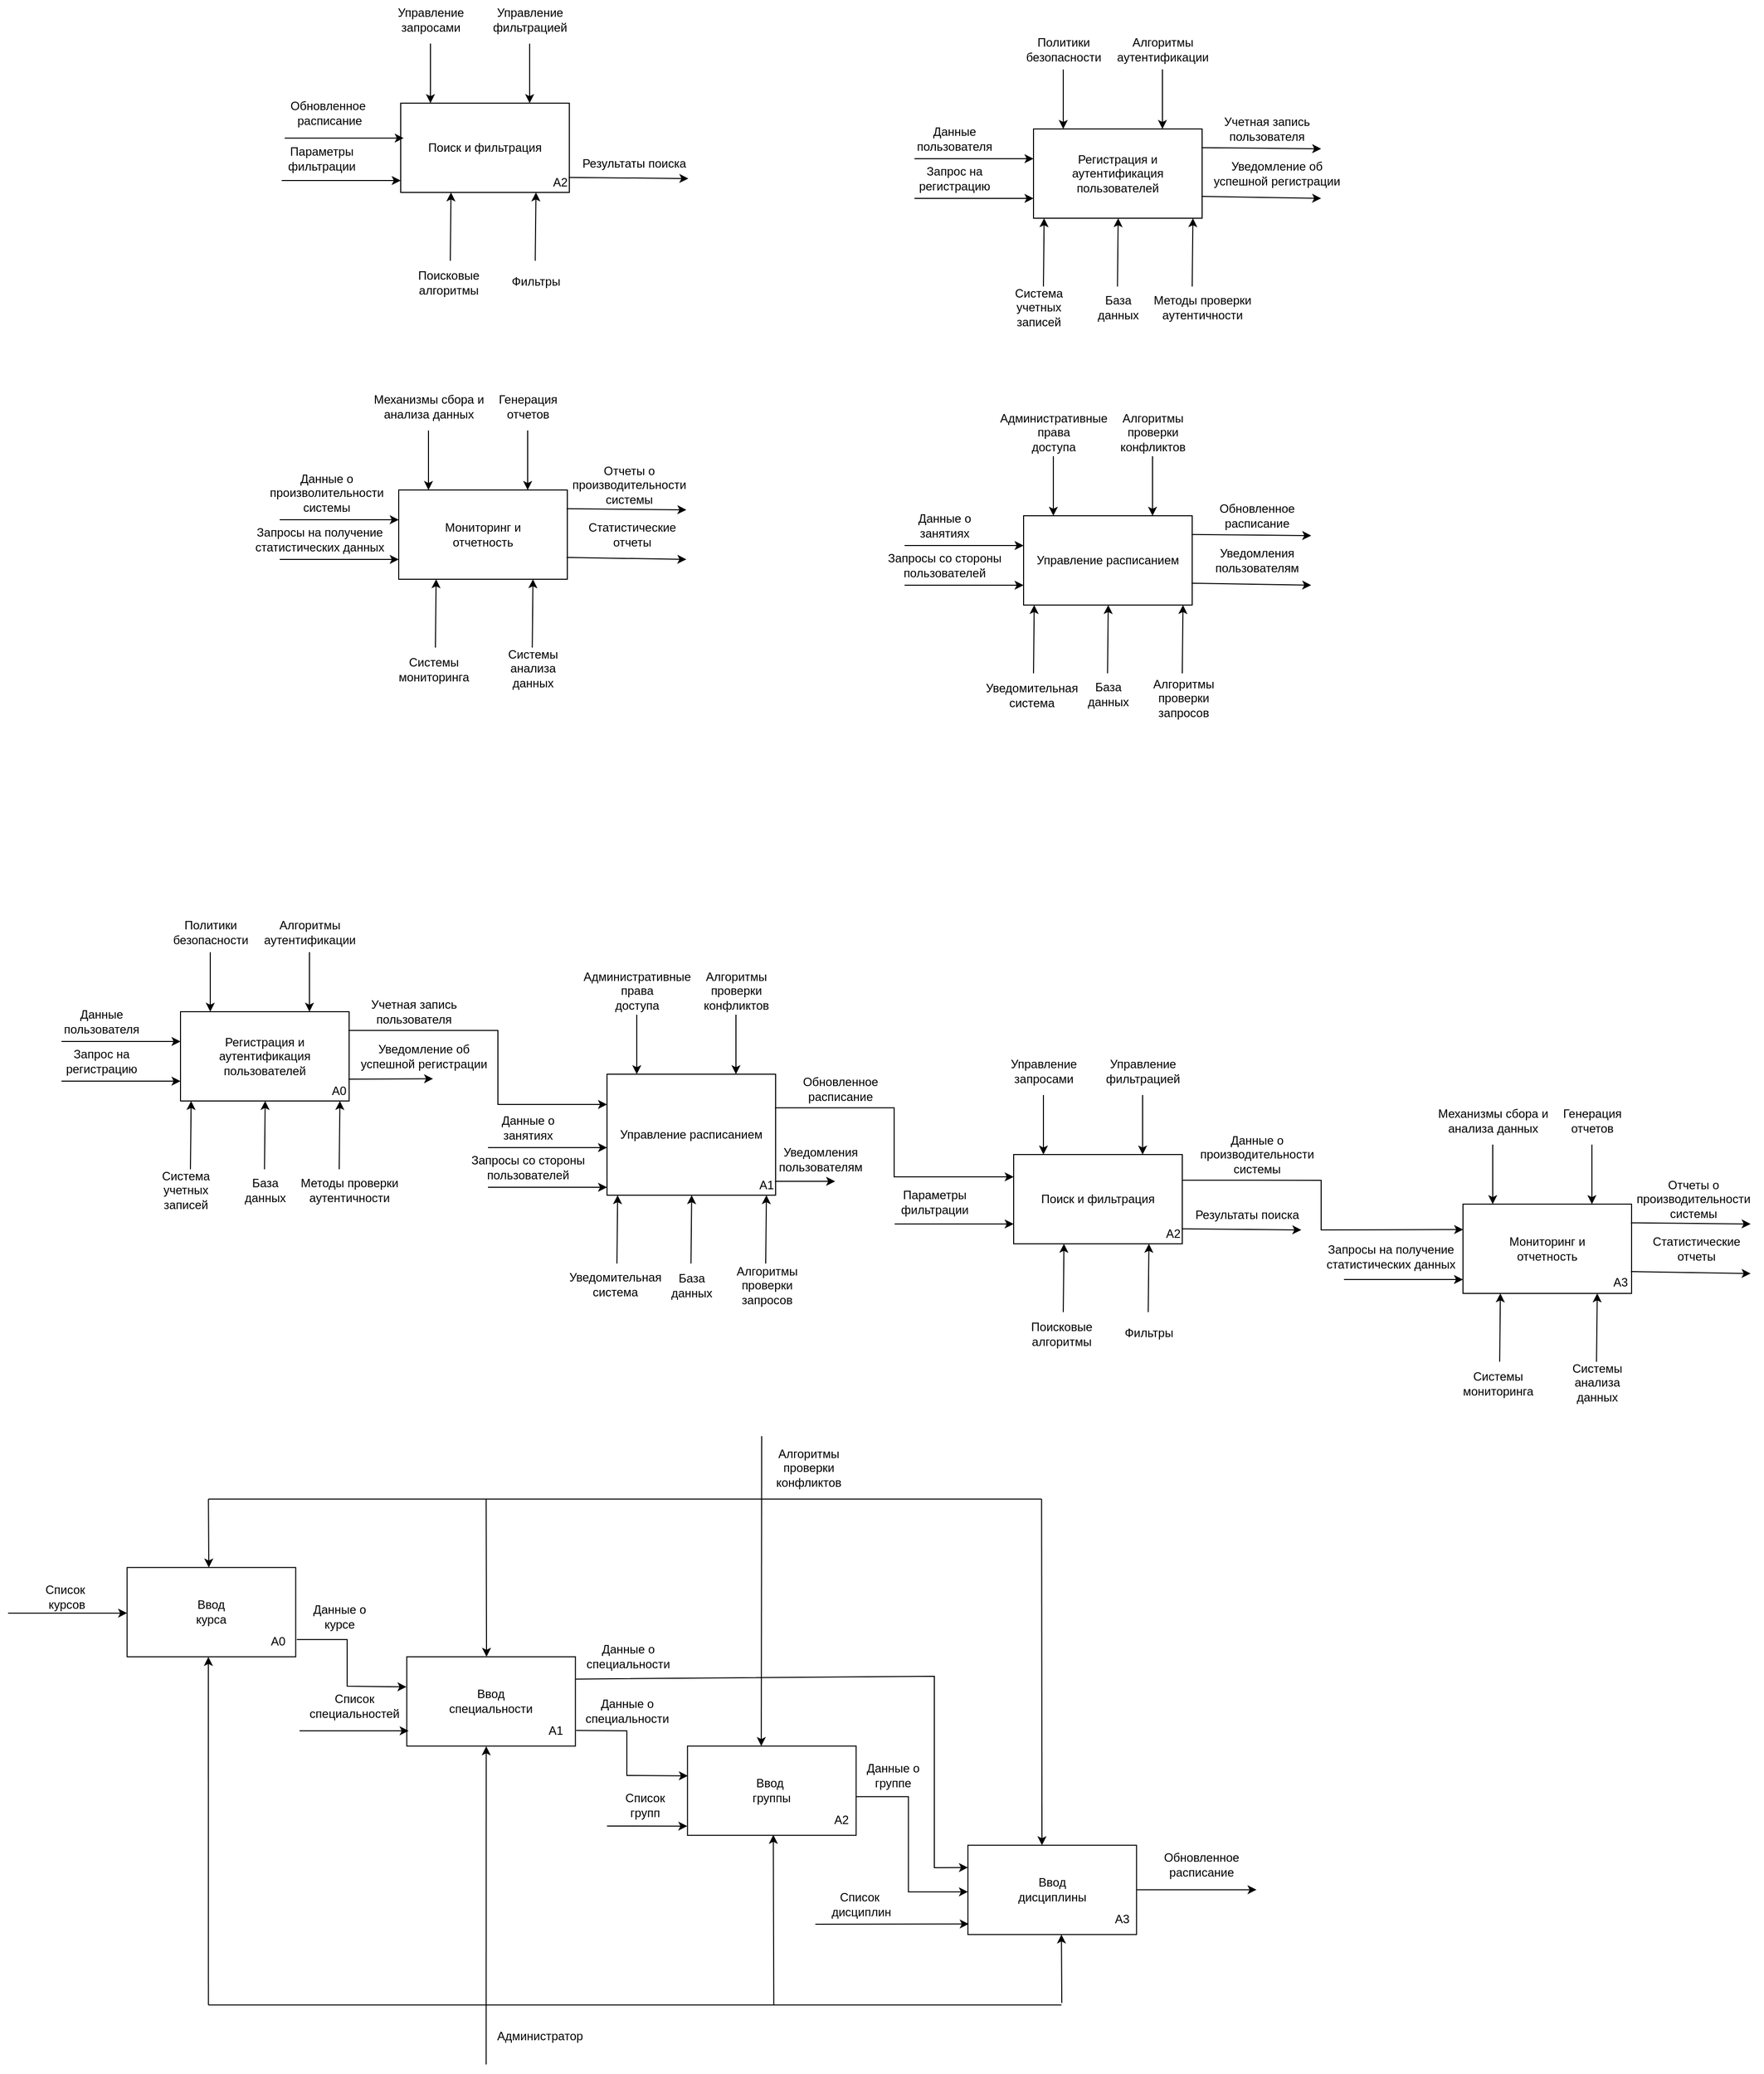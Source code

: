 <mxfile version="22.0.0" type="device">
  <diagram name="Страница — 1" id="sKF7hT73zh9AMPzWDUYk">
    <mxGraphModel dx="1859" dy="459" grid="1" gridSize="10" guides="1" tooltips="1" connect="1" arrows="1" fold="1" page="1" pageScale="1" pageWidth="827" pageHeight="1169" math="0" shadow="0">
      <root>
        <mxCell id="0" />
        <mxCell id="1" parent="0" />
        <mxCell id="dz_vzdbdL12ZwfbwtRYd-1" value="Регистрация и аутентификация пользователей" style="rounded=0;whiteSpace=wrap;html=1;" parent="1" vertex="1">
          <mxGeometry x="350" y="260" width="170" height="90" as="geometry" />
        </mxCell>
        <mxCell id="dz_vzdbdL12ZwfbwtRYd-3" value="" style="endArrow=classic;html=1;rounded=0;" parent="1" edge="1">
          <mxGeometry width="50" height="50" relative="1" as="geometry">
            <mxPoint x="230" y="290" as="sourcePoint" />
            <mxPoint x="350" y="290" as="targetPoint" />
          </mxGeometry>
        </mxCell>
        <mxCell id="dz_vzdbdL12ZwfbwtRYd-5" value="Данные &lt;br&gt;пользователя" style="text;html=1;align=center;verticalAlign=middle;resizable=0;points=[];autosize=1;strokeColor=none;fillColor=none;" parent="1" vertex="1">
          <mxGeometry x="220" y="250" width="100" height="40" as="geometry" />
        </mxCell>
        <mxCell id="dz_vzdbdL12ZwfbwtRYd-7" value="" style="endArrow=classic;html=1;rounded=0;" parent="1" edge="1">
          <mxGeometry width="50" height="50" relative="1" as="geometry">
            <mxPoint x="230" y="330" as="sourcePoint" />
            <mxPoint x="350" y="330" as="targetPoint" />
          </mxGeometry>
        </mxCell>
        <mxCell id="dz_vzdbdL12ZwfbwtRYd-8" value="Запрос на &lt;br&gt;регистрацию" style="text;html=1;align=center;verticalAlign=middle;resizable=0;points=[];autosize=1;strokeColor=none;fillColor=none;" parent="1" vertex="1">
          <mxGeometry x="220" y="290" width="100" height="40" as="geometry" />
        </mxCell>
        <mxCell id="dz_vzdbdL12ZwfbwtRYd-10" value="" style="endArrow=classic;html=1;rounded=0;" parent="1" edge="1">
          <mxGeometry width="50" height="50" relative="1" as="geometry">
            <mxPoint x="380" y="200" as="sourcePoint" />
            <mxPoint x="380" y="260" as="targetPoint" />
          </mxGeometry>
        </mxCell>
        <mxCell id="dz_vzdbdL12ZwfbwtRYd-11" value="Политики &lt;br&gt;безопасности" style="text;html=1;align=center;verticalAlign=middle;resizable=0;points=[];autosize=1;strokeColor=none;fillColor=none;" parent="1" vertex="1">
          <mxGeometry x="330" y="160" width="100" height="40" as="geometry" />
        </mxCell>
        <mxCell id="dz_vzdbdL12ZwfbwtRYd-13" value="" style="endArrow=classic;html=1;rounded=0;" parent="1" edge="1">
          <mxGeometry width="50" height="50" relative="1" as="geometry">
            <mxPoint x="480" y="200" as="sourcePoint" />
            <mxPoint x="480" y="260" as="targetPoint" />
          </mxGeometry>
        </mxCell>
        <mxCell id="dz_vzdbdL12ZwfbwtRYd-15" value="Алгоритмы&lt;br&gt;аутентификации" style="text;html=1;align=center;verticalAlign=middle;resizable=0;points=[];autosize=1;strokeColor=none;fillColor=none;" parent="1" vertex="1">
          <mxGeometry x="420" y="160" width="120" height="40" as="geometry" />
        </mxCell>
        <mxCell id="dz_vzdbdL12ZwfbwtRYd-16" value="" style="endArrow=classic;html=1;rounded=0;entryX=0.063;entryY=1.013;entryDx=0;entryDy=0;entryPerimeter=0;" parent="1" edge="1">
          <mxGeometry width="50" height="50" relative="1" as="geometry">
            <mxPoint x="360" y="418.83" as="sourcePoint" />
            <mxPoint x="360.71" y="350.0" as="targetPoint" />
          </mxGeometry>
        </mxCell>
        <mxCell id="dz_vzdbdL12ZwfbwtRYd-18" value="Система&lt;br&gt;учетных&lt;br&gt;записей" style="text;html=1;align=center;verticalAlign=middle;resizable=0;points=[];autosize=1;strokeColor=none;fillColor=none;" parent="1" vertex="1">
          <mxGeometry x="320" y="410" width="70" height="60" as="geometry" />
        </mxCell>
        <mxCell id="dz_vzdbdL12ZwfbwtRYd-19" value="" style="endArrow=classic;html=1;rounded=0;entryX=0.063;entryY=1.013;entryDx=0;entryDy=0;entryPerimeter=0;" parent="1" edge="1">
          <mxGeometry width="50" height="50" relative="1" as="geometry">
            <mxPoint x="434.65" y="418.83" as="sourcePoint" />
            <mxPoint x="435.36" y="350.0" as="targetPoint" />
          </mxGeometry>
        </mxCell>
        <mxCell id="dz_vzdbdL12ZwfbwtRYd-20" value="" style="endArrow=classic;html=1;rounded=0;entryX=0.063;entryY=1.013;entryDx=0;entryDy=0;entryPerimeter=0;" parent="1" edge="1">
          <mxGeometry width="50" height="50" relative="1" as="geometry">
            <mxPoint x="510" y="418.83" as="sourcePoint" />
            <mxPoint x="510.71" y="350.0" as="targetPoint" />
          </mxGeometry>
        </mxCell>
        <mxCell id="dz_vzdbdL12ZwfbwtRYd-21" value="База&lt;br&gt;данных" style="text;html=1;align=center;verticalAlign=middle;resizable=0;points=[];autosize=1;strokeColor=none;fillColor=none;" parent="1" vertex="1">
          <mxGeometry x="400" y="420" width="70" height="40" as="geometry" />
        </mxCell>
        <mxCell id="dz_vzdbdL12ZwfbwtRYd-22" value="Методы проверки&lt;br&gt;аутентичности" style="text;html=1;align=center;verticalAlign=middle;resizable=0;points=[];autosize=1;strokeColor=none;fillColor=none;" parent="1" vertex="1">
          <mxGeometry x="460" y="420" width="120" height="40" as="geometry" />
        </mxCell>
        <mxCell id="dz_vzdbdL12ZwfbwtRYd-23" value="" style="endArrow=classic;html=1;rounded=0;" parent="1" edge="1">
          <mxGeometry width="50" height="50" relative="1" as="geometry">
            <mxPoint x="519.29" y="278.83" as="sourcePoint" />
            <mxPoint x="640" y="280" as="targetPoint" />
          </mxGeometry>
        </mxCell>
        <mxCell id="dz_vzdbdL12ZwfbwtRYd-24" value="" style="endArrow=classic;html=1;rounded=0;" parent="1" edge="1">
          <mxGeometry width="50" height="50" relative="1" as="geometry">
            <mxPoint x="519.29" y="328" as="sourcePoint" />
            <mxPoint x="640" y="330" as="targetPoint" />
          </mxGeometry>
        </mxCell>
        <mxCell id="dz_vzdbdL12ZwfbwtRYd-25" value="Учетная запись&lt;br&gt;пользователя" style="text;html=1;align=center;verticalAlign=middle;resizable=0;points=[];autosize=1;strokeColor=none;fillColor=none;" parent="1" vertex="1">
          <mxGeometry x="530" y="240" width="110" height="40" as="geometry" />
        </mxCell>
        <mxCell id="dz_vzdbdL12ZwfbwtRYd-26" value="Уведомление об &lt;br&gt;успешной регистрации" style="text;html=1;align=center;verticalAlign=middle;resizable=0;points=[];autosize=1;strokeColor=none;fillColor=none;" parent="1" vertex="1">
          <mxGeometry x="520" y="285" width="150" height="40" as="geometry" />
        </mxCell>
        <mxCell id="dz_vzdbdL12ZwfbwtRYd-27" value="Управление расписанием" style="rounded=0;whiteSpace=wrap;html=1;" parent="1" vertex="1">
          <mxGeometry x="340" y="650" width="170" height="90" as="geometry" />
        </mxCell>
        <mxCell id="dz_vzdbdL12ZwfbwtRYd-28" value="" style="endArrow=classic;html=1;rounded=0;" parent="1" edge="1">
          <mxGeometry width="50" height="50" relative="1" as="geometry">
            <mxPoint x="220" y="680" as="sourcePoint" />
            <mxPoint x="340" y="680" as="targetPoint" />
          </mxGeometry>
        </mxCell>
        <mxCell id="dz_vzdbdL12ZwfbwtRYd-29" value="Данные о&lt;br&gt;занятиях" style="text;html=1;align=center;verticalAlign=middle;resizable=0;points=[];autosize=1;strokeColor=none;fillColor=none;" parent="1" vertex="1">
          <mxGeometry x="220" y="640" width="80" height="40" as="geometry" />
        </mxCell>
        <mxCell id="dz_vzdbdL12ZwfbwtRYd-30" value="" style="endArrow=classic;html=1;rounded=0;" parent="1" edge="1">
          <mxGeometry width="50" height="50" relative="1" as="geometry">
            <mxPoint x="220" y="720" as="sourcePoint" />
            <mxPoint x="340" y="720" as="targetPoint" />
          </mxGeometry>
        </mxCell>
        <mxCell id="dz_vzdbdL12ZwfbwtRYd-31" value="Запросы со стороны&lt;br&gt;пользователей" style="text;html=1;align=center;verticalAlign=middle;resizable=0;points=[];autosize=1;strokeColor=none;fillColor=none;" parent="1" vertex="1">
          <mxGeometry x="190" y="680" width="140" height="40" as="geometry" />
        </mxCell>
        <mxCell id="dz_vzdbdL12ZwfbwtRYd-32" value="" style="endArrow=classic;html=1;rounded=0;" parent="1" edge="1">
          <mxGeometry width="50" height="50" relative="1" as="geometry">
            <mxPoint x="370" y="590" as="sourcePoint" />
            <mxPoint x="370" y="650" as="targetPoint" />
          </mxGeometry>
        </mxCell>
        <mxCell id="dz_vzdbdL12ZwfbwtRYd-33" value="Административные&lt;br&gt;права&lt;br&gt;доступа" style="text;html=1;align=center;verticalAlign=middle;resizable=0;points=[];autosize=1;strokeColor=none;fillColor=none;" parent="1" vertex="1">
          <mxGeometry x="305" y="536" width="130" height="60" as="geometry" />
        </mxCell>
        <mxCell id="dz_vzdbdL12ZwfbwtRYd-34" value="" style="endArrow=classic;html=1;rounded=0;" parent="1" edge="1">
          <mxGeometry width="50" height="50" relative="1" as="geometry">
            <mxPoint x="470" y="590" as="sourcePoint" />
            <mxPoint x="470" y="650" as="targetPoint" />
          </mxGeometry>
        </mxCell>
        <mxCell id="dz_vzdbdL12ZwfbwtRYd-35" value="Алгоритмы&lt;br&gt;проверки&lt;br&gt;конфликтов" style="text;html=1;align=center;verticalAlign=middle;resizable=0;points=[];autosize=1;strokeColor=none;fillColor=none;" parent="1" vertex="1">
          <mxGeometry x="425" y="536" width="90" height="60" as="geometry" />
        </mxCell>
        <mxCell id="dz_vzdbdL12ZwfbwtRYd-36" value="" style="endArrow=classic;html=1;rounded=0;entryX=0.063;entryY=1.013;entryDx=0;entryDy=0;entryPerimeter=0;" parent="1" edge="1">
          <mxGeometry width="50" height="50" relative="1" as="geometry">
            <mxPoint x="350" y="808.83" as="sourcePoint" />
            <mxPoint x="350.71" y="740" as="targetPoint" />
          </mxGeometry>
        </mxCell>
        <mxCell id="dz_vzdbdL12ZwfbwtRYd-37" value="Уведомительная&lt;br&gt;система" style="text;html=1;align=center;verticalAlign=middle;resizable=0;points=[];autosize=1;strokeColor=none;fillColor=none;" parent="1" vertex="1">
          <mxGeometry x="288" y="811" width="120" height="40" as="geometry" />
        </mxCell>
        <mxCell id="dz_vzdbdL12ZwfbwtRYd-38" value="" style="endArrow=classic;html=1;rounded=0;entryX=0.063;entryY=1.013;entryDx=0;entryDy=0;entryPerimeter=0;" parent="1" edge="1">
          <mxGeometry width="50" height="50" relative="1" as="geometry">
            <mxPoint x="424.65" y="808.83" as="sourcePoint" />
            <mxPoint x="425.36" y="740" as="targetPoint" />
          </mxGeometry>
        </mxCell>
        <mxCell id="dz_vzdbdL12ZwfbwtRYd-39" value="" style="endArrow=classic;html=1;rounded=0;entryX=0.063;entryY=1.013;entryDx=0;entryDy=0;entryPerimeter=0;" parent="1" edge="1">
          <mxGeometry width="50" height="50" relative="1" as="geometry">
            <mxPoint x="500" y="808.83" as="sourcePoint" />
            <mxPoint x="500.71" y="740" as="targetPoint" />
          </mxGeometry>
        </mxCell>
        <mxCell id="dz_vzdbdL12ZwfbwtRYd-40" value="База&lt;br&gt;данных" style="text;html=1;align=center;verticalAlign=middle;resizable=0;points=[];autosize=1;strokeColor=none;fillColor=none;" parent="1" vertex="1">
          <mxGeometry x="390" y="810" width="70" height="40" as="geometry" />
        </mxCell>
        <mxCell id="dz_vzdbdL12ZwfbwtRYd-41" value="Алгоритмы&lt;br&gt;проверки&lt;br&gt;запросов" style="text;html=1;align=center;verticalAlign=middle;resizable=0;points=[];autosize=1;strokeColor=none;fillColor=none;" parent="1" vertex="1">
          <mxGeometry x="456" y="804" width="90" height="60" as="geometry" />
        </mxCell>
        <mxCell id="dz_vzdbdL12ZwfbwtRYd-42" value="" style="endArrow=classic;html=1;rounded=0;" parent="1" edge="1">
          <mxGeometry width="50" height="50" relative="1" as="geometry">
            <mxPoint x="509.29" y="668.83" as="sourcePoint" />
            <mxPoint x="630" y="670" as="targetPoint" />
          </mxGeometry>
        </mxCell>
        <mxCell id="dz_vzdbdL12ZwfbwtRYd-43" value="" style="endArrow=classic;html=1;rounded=0;" parent="1" edge="1">
          <mxGeometry width="50" height="50" relative="1" as="geometry">
            <mxPoint x="509.29" y="718" as="sourcePoint" />
            <mxPoint x="630" y="720" as="targetPoint" />
          </mxGeometry>
        </mxCell>
        <mxCell id="dz_vzdbdL12ZwfbwtRYd-44" value="Обновленное&lt;br&gt;расписание" style="text;html=1;align=center;verticalAlign=middle;resizable=0;points=[];autosize=1;strokeColor=none;fillColor=none;" parent="1" vertex="1">
          <mxGeometry x="525" y="630" width="100" height="40" as="geometry" />
        </mxCell>
        <mxCell id="dz_vzdbdL12ZwfbwtRYd-45" value="Уведомления&lt;br&gt;пользователям" style="text;html=1;align=center;verticalAlign=middle;resizable=0;points=[];autosize=1;strokeColor=none;fillColor=none;" parent="1" vertex="1">
          <mxGeometry x="520" y="675" width="110" height="40" as="geometry" />
        </mxCell>
        <mxCell id="dz_vzdbdL12ZwfbwtRYd-65" value="Управление расписанием" style="rounded=0;whiteSpace=wrap;html=1;" parent="1" vertex="1">
          <mxGeometry x="-80" y="1213" width="170" height="122" as="geometry" />
        </mxCell>
        <mxCell id="dz_vzdbdL12ZwfbwtRYd-66" value="" style="endArrow=classic;html=1;rounded=0;" parent="1" edge="1">
          <mxGeometry width="50" height="50" relative="1" as="geometry">
            <mxPoint x="-200" y="1287" as="sourcePoint" />
            <mxPoint x="-80" y="1287" as="targetPoint" />
          </mxGeometry>
        </mxCell>
        <mxCell id="dz_vzdbdL12ZwfbwtRYd-67" value="Данные о&lt;br&gt;занятиях" style="text;html=1;align=center;verticalAlign=middle;resizable=0;points=[];autosize=1;strokeColor=none;fillColor=none;" parent="1" vertex="1">
          <mxGeometry x="-200" y="1247" width="80" height="40" as="geometry" />
        </mxCell>
        <mxCell id="dz_vzdbdL12ZwfbwtRYd-68" value="" style="endArrow=classic;html=1;rounded=0;" parent="1" edge="1">
          <mxGeometry width="50" height="50" relative="1" as="geometry">
            <mxPoint x="-200" y="1327" as="sourcePoint" />
            <mxPoint x="-80" y="1327" as="targetPoint" />
          </mxGeometry>
        </mxCell>
        <mxCell id="dz_vzdbdL12ZwfbwtRYd-69" value="Запросы со стороны&lt;br&gt;пользователей" style="text;html=1;align=center;verticalAlign=middle;resizable=0;points=[];autosize=1;strokeColor=none;fillColor=none;" parent="1" vertex="1">
          <mxGeometry x="-230" y="1287" width="140" height="40" as="geometry" />
        </mxCell>
        <mxCell id="dz_vzdbdL12ZwfbwtRYd-70" value="" style="endArrow=classic;html=1;rounded=0;" parent="1" edge="1">
          <mxGeometry width="50" height="50" relative="1" as="geometry">
            <mxPoint x="-50" y="1153" as="sourcePoint" />
            <mxPoint x="-50" y="1213" as="targetPoint" />
          </mxGeometry>
        </mxCell>
        <mxCell id="dz_vzdbdL12ZwfbwtRYd-71" value="Административные&lt;br&gt;права&lt;br&gt;доступа" style="text;html=1;align=center;verticalAlign=middle;resizable=0;points=[];autosize=1;strokeColor=none;fillColor=none;" parent="1" vertex="1">
          <mxGeometry x="-115" y="1099" width="130" height="60" as="geometry" />
        </mxCell>
        <mxCell id="dz_vzdbdL12ZwfbwtRYd-72" value="" style="endArrow=classic;html=1;rounded=0;" parent="1" edge="1">
          <mxGeometry width="50" height="50" relative="1" as="geometry">
            <mxPoint x="50" y="1153" as="sourcePoint" />
            <mxPoint x="50" y="1213" as="targetPoint" />
          </mxGeometry>
        </mxCell>
        <mxCell id="dz_vzdbdL12ZwfbwtRYd-73" value="Алгоритмы&lt;br&gt;проверки&lt;br&gt;конфликтов" style="text;html=1;align=center;verticalAlign=middle;resizable=0;points=[];autosize=1;strokeColor=none;fillColor=none;" parent="1" vertex="1">
          <mxGeometry x="5" y="1099" width="90" height="60" as="geometry" />
        </mxCell>
        <mxCell id="dz_vzdbdL12ZwfbwtRYd-74" value="" style="endArrow=classic;html=1;rounded=0;entryX=0.063;entryY=1.013;entryDx=0;entryDy=0;entryPerimeter=0;" parent="1" edge="1">
          <mxGeometry width="50" height="50" relative="1" as="geometry">
            <mxPoint x="-70" y="1403.83" as="sourcePoint" />
            <mxPoint x="-69.29" y="1335" as="targetPoint" />
          </mxGeometry>
        </mxCell>
        <mxCell id="dz_vzdbdL12ZwfbwtRYd-75" value="Уведомительная&lt;br&gt;система" style="text;html=1;align=center;verticalAlign=middle;resizable=0;points=[];autosize=1;strokeColor=none;fillColor=none;" parent="1" vertex="1">
          <mxGeometry x="-132" y="1405" width="120" height="40" as="geometry" />
        </mxCell>
        <mxCell id="dz_vzdbdL12ZwfbwtRYd-76" value="" style="endArrow=classic;html=1;rounded=0;entryX=0.063;entryY=1.013;entryDx=0;entryDy=0;entryPerimeter=0;" parent="1" edge="1">
          <mxGeometry width="50" height="50" relative="1" as="geometry">
            <mxPoint x="4.65" y="1403.83" as="sourcePoint" />
            <mxPoint x="5.36" y="1335" as="targetPoint" />
          </mxGeometry>
        </mxCell>
        <mxCell id="dz_vzdbdL12ZwfbwtRYd-77" value="" style="endArrow=classic;html=1;rounded=0;entryX=0.063;entryY=1.013;entryDx=0;entryDy=0;entryPerimeter=0;" parent="1" edge="1">
          <mxGeometry width="50" height="50" relative="1" as="geometry">
            <mxPoint x="80" y="1403.83" as="sourcePoint" />
            <mxPoint x="80.71" y="1335" as="targetPoint" />
          </mxGeometry>
        </mxCell>
        <mxCell id="dz_vzdbdL12ZwfbwtRYd-78" value="База&lt;br&gt;данных" style="text;html=1;align=center;verticalAlign=middle;resizable=0;points=[];autosize=1;strokeColor=none;fillColor=none;" parent="1" vertex="1">
          <mxGeometry x="-30" y="1406" width="70" height="40" as="geometry" />
        </mxCell>
        <mxCell id="dz_vzdbdL12ZwfbwtRYd-79" value="Алгоритмы&lt;br&gt;проверки&lt;br&gt;запросов" style="text;html=1;align=center;verticalAlign=middle;resizable=0;points=[];autosize=1;strokeColor=none;fillColor=none;" parent="1" vertex="1">
          <mxGeometry x="36" y="1396" width="90" height="60" as="geometry" />
        </mxCell>
        <mxCell id="dz_vzdbdL12ZwfbwtRYd-80" value="" style="endArrow=classic;html=1;rounded=0;entryX=0;entryY=0.25;entryDx=0;entryDy=0;edgeStyle=elbowEdgeStyle;" parent="1" target="dz_vzdbdL12ZwfbwtRYd-103" edge="1">
          <mxGeometry width="50" height="50" relative="1" as="geometry">
            <mxPoint x="89.29" y="1246.83" as="sourcePoint" />
            <mxPoint x="210" y="1248" as="targetPoint" />
          </mxGeometry>
        </mxCell>
        <mxCell id="dz_vzdbdL12ZwfbwtRYd-81" value="" style="endArrow=classic;html=1;rounded=0;" parent="1" edge="1">
          <mxGeometry width="50" height="50" relative="1" as="geometry">
            <mxPoint x="89.29" y="1321" as="sourcePoint" />
            <mxPoint x="150" y="1321" as="targetPoint" />
          </mxGeometry>
        </mxCell>
        <mxCell id="dz_vzdbdL12ZwfbwtRYd-82" value="Обновленное&lt;br&gt;расписание" style="text;html=1;align=center;verticalAlign=middle;resizable=0;points=[];autosize=1;strokeColor=none;fillColor=none;" parent="1" vertex="1">
          <mxGeometry x="105" y="1208" width="100" height="40" as="geometry" />
        </mxCell>
        <mxCell id="dz_vzdbdL12ZwfbwtRYd-83" value="Уведомления&lt;br&gt;пользователям" style="text;html=1;align=center;verticalAlign=middle;resizable=0;points=[];autosize=1;strokeColor=none;fillColor=none;" parent="1" vertex="1">
          <mxGeometry x="80" y="1279" width="110" height="40" as="geometry" />
        </mxCell>
        <mxCell id="dz_vzdbdL12ZwfbwtRYd-103" value="Поиск и фильтрация" style="rounded=0;whiteSpace=wrap;html=1;" parent="1" vertex="1">
          <mxGeometry x="330" y="1294" width="170" height="90" as="geometry" />
        </mxCell>
        <mxCell id="dz_vzdbdL12ZwfbwtRYd-106" value="" style="endArrow=classic;html=1;rounded=0;" parent="1" edge="1">
          <mxGeometry width="50" height="50" relative="1" as="geometry">
            <mxPoint x="210" y="1364" as="sourcePoint" />
            <mxPoint x="330" y="1364" as="targetPoint" />
          </mxGeometry>
        </mxCell>
        <mxCell id="dz_vzdbdL12ZwfbwtRYd-108" value="" style="endArrow=classic;html=1;rounded=0;" parent="1" edge="1">
          <mxGeometry width="50" height="50" relative="1" as="geometry">
            <mxPoint x="360" y="1234" as="sourcePoint" />
            <mxPoint x="360" y="1294" as="targetPoint" />
          </mxGeometry>
        </mxCell>
        <mxCell id="dz_vzdbdL12ZwfbwtRYd-109" value="Управление&lt;br&gt;запросами" style="text;html=1;align=center;verticalAlign=middle;resizable=0;points=[];autosize=1;strokeColor=none;fillColor=none;" parent="1" vertex="1">
          <mxGeometry x="315" y="1190" width="90" height="40" as="geometry" />
        </mxCell>
        <mxCell id="dz_vzdbdL12ZwfbwtRYd-110" value="" style="endArrow=classic;html=1;rounded=0;" parent="1" edge="1">
          <mxGeometry width="50" height="50" relative="1" as="geometry">
            <mxPoint x="460" y="1234" as="sourcePoint" />
            <mxPoint x="460" y="1294" as="targetPoint" />
          </mxGeometry>
        </mxCell>
        <mxCell id="dz_vzdbdL12ZwfbwtRYd-111" value="Управление&lt;br&gt;фильтрацией" style="text;html=1;align=center;verticalAlign=middle;resizable=0;points=[];autosize=1;strokeColor=none;fillColor=none;" parent="1" vertex="1">
          <mxGeometry x="410" y="1190" width="100" height="40" as="geometry" />
        </mxCell>
        <mxCell id="dz_vzdbdL12ZwfbwtRYd-112" value="" style="endArrow=classic;html=1;rounded=0;entryX=0.063;entryY=1.013;entryDx=0;entryDy=0;entryPerimeter=0;" parent="1" edge="1">
          <mxGeometry width="50" height="50" relative="1" as="geometry">
            <mxPoint x="380" y="1452.83" as="sourcePoint" />
            <mxPoint x="380.71" y="1384" as="targetPoint" />
          </mxGeometry>
        </mxCell>
        <mxCell id="dz_vzdbdL12ZwfbwtRYd-113" value="Поисковые&lt;br&gt;алгоритмы" style="text;html=1;align=center;verticalAlign=middle;resizable=0;points=[];autosize=1;strokeColor=none;fillColor=none;" parent="1" vertex="1">
          <mxGeometry x="333" y="1455" width="90" height="40" as="geometry" />
        </mxCell>
        <mxCell id="dz_vzdbdL12ZwfbwtRYd-114" value="" style="endArrow=classic;html=1;rounded=0;entryX=0.063;entryY=1.013;entryDx=0;entryDy=0;entryPerimeter=0;" parent="1" edge="1">
          <mxGeometry width="50" height="50" relative="1" as="geometry">
            <mxPoint x="465.65" y="1452.83" as="sourcePoint" />
            <mxPoint x="466.36" y="1384" as="targetPoint" />
          </mxGeometry>
        </mxCell>
        <mxCell id="dz_vzdbdL12ZwfbwtRYd-116" value="Фильтры" style="text;html=1;align=center;verticalAlign=middle;resizable=0;points=[];autosize=1;strokeColor=none;fillColor=none;" parent="1" vertex="1">
          <mxGeometry x="431" y="1459" width="70" height="30" as="geometry" />
        </mxCell>
        <mxCell id="dz_vzdbdL12ZwfbwtRYd-118" value="" style="endArrow=classic;html=1;rounded=0;" parent="1" edge="1">
          <mxGeometry width="50" height="50" relative="1" as="geometry">
            <mxPoint x="499.29" y="1368.83" as="sourcePoint" />
            <mxPoint x="620" y="1370" as="targetPoint" />
          </mxGeometry>
        </mxCell>
        <mxCell id="dz_vzdbdL12ZwfbwtRYd-120" value="Результаты поиска" style="text;html=1;align=center;verticalAlign=middle;resizable=0;points=[];autosize=1;strokeColor=none;fillColor=none;" parent="1" vertex="1">
          <mxGeometry x="500" y="1340" width="130" height="30" as="geometry" />
        </mxCell>
        <mxCell id="dz_vzdbdL12ZwfbwtRYd-122" value="Регистрация и аутентификация пользователей" style="rounded=0;whiteSpace=wrap;html=1;" parent="1" vertex="1">
          <mxGeometry x="-510" y="1150" width="170" height="90" as="geometry" />
        </mxCell>
        <mxCell id="dz_vzdbdL12ZwfbwtRYd-123" value="" style="endArrow=classic;html=1;rounded=0;" parent="1" edge="1">
          <mxGeometry width="50" height="50" relative="1" as="geometry">
            <mxPoint x="-630" y="1180" as="sourcePoint" />
            <mxPoint x="-510" y="1180" as="targetPoint" />
          </mxGeometry>
        </mxCell>
        <mxCell id="dz_vzdbdL12ZwfbwtRYd-124" value="Данные &lt;br&gt;пользователя" style="text;html=1;align=center;verticalAlign=middle;resizable=0;points=[];autosize=1;strokeColor=none;fillColor=none;" parent="1" vertex="1">
          <mxGeometry x="-640" y="1140" width="100" height="40" as="geometry" />
        </mxCell>
        <mxCell id="dz_vzdbdL12ZwfbwtRYd-125" value="" style="endArrow=classic;html=1;rounded=0;" parent="1" edge="1">
          <mxGeometry width="50" height="50" relative="1" as="geometry">
            <mxPoint x="-630" y="1220" as="sourcePoint" />
            <mxPoint x="-510" y="1220" as="targetPoint" />
          </mxGeometry>
        </mxCell>
        <mxCell id="dz_vzdbdL12ZwfbwtRYd-126" value="Запрос на &lt;br&gt;регистрацию" style="text;html=1;align=center;verticalAlign=middle;resizable=0;points=[];autosize=1;strokeColor=none;fillColor=none;" parent="1" vertex="1">
          <mxGeometry x="-640" y="1180" width="100" height="40" as="geometry" />
        </mxCell>
        <mxCell id="dz_vzdbdL12ZwfbwtRYd-127" value="" style="endArrow=classic;html=1;rounded=0;" parent="1" edge="1">
          <mxGeometry width="50" height="50" relative="1" as="geometry">
            <mxPoint x="-480" y="1090" as="sourcePoint" />
            <mxPoint x="-480" y="1150" as="targetPoint" />
          </mxGeometry>
        </mxCell>
        <mxCell id="dz_vzdbdL12ZwfbwtRYd-128" value="Политики &lt;br&gt;безопасности" style="text;html=1;align=center;verticalAlign=middle;resizable=0;points=[];autosize=1;strokeColor=none;fillColor=none;" parent="1" vertex="1">
          <mxGeometry x="-530" y="1050" width="100" height="40" as="geometry" />
        </mxCell>
        <mxCell id="dz_vzdbdL12ZwfbwtRYd-129" value="" style="endArrow=classic;html=1;rounded=0;" parent="1" edge="1">
          <mxGeometry width="50" height="50" relative="1" as="geometry">
            <mxPoint x="-380" y="1090" as="sourcePoint" />
            <mxPoint x="-380" y="1150" as="targetPoint" />
          </mxGeometry>
        </mxCell>
        <mxCell id="dz_vzdbdL12ZwfbwtRYd-130" value="Алгоритмы&lt;br&gt;аутентификации" style="text;html=1;align=center;verticalAlign=middle;resizable=0;points=[];autosize=1;strokeColor=none;fillColor=none;" parent="1" vertex="1">
          <mxGeometry x="-440" y="1050" width="120" height="40" as="geometry" />
        </mxCell>
        <mxCell id="dz_vzdbdL12ZwfbwtRYd-131" value="" style="endArrow=classic;html=1;rounded=0;entryX=0.063;entryY=1.013;entryDx=0;entryDy=0;entryPerimeter=0;" parent="1" edge="1">
          <mxGeometry width="50" height="50" relative="1" as="geometry">
            <mxPoint x="-500" y="1308.83" as="sourcePoint" />
            <mxPoint x="-499.29" y="1240" as="targetPoint" />
          </mxGeometry>
        </mxCell>
        <mxCell id="dz_vzdbdL12ZwfbwtRYd-132" value="Система&lt;br&gt;учетных&lt;br&gt;записей" style="text;html=1;align=center;verticalAlign=middle;resizable=0;points=[];autosize=1;strokeColor=none;fillColor=none;" parent="1" vertex="1">
          <mxGeometry x="-540" y="1300" width="70" height="60" as="geometry" />
        </mxCell>
        <mxCell id="dz_vzdbdL12ZwfbwtRYd-133" value="" style="endArrow=classic;html=1;rounded=0;entryX=0.063;entryY=1.013;entryDx=0;entryDy=0;entryPerimeter=0;" parent="1" edge="1">
          <mxGeometry width="50" height="50" relative="1" as="geometry">
            <mxPoint x="-425.35" y="1308.83" as="sourcePoint" />
            <mxPoint x="-424.64" y="1240" as="targetPoint" />
          </mxGeometry>
        </mxCell>
        <mxCell id="dz_vzdbdL12ZwfbwtRYd-134" value="" style="endArrow=classic;html=1;rounded=0;entryX=0.063;entryY=1.013;entryDx=0;entryDy=0;entryPerimeter=0;" parent="1" edge="1">
          <mxGeometry width="50" height="50" relative="1" as="geometry">
            <mxPoint x="-350" y="1308.83" as="sourcePoint" />
            <mxPoint x="-349.29" y="1240" as="targetPoint" />
          </mxGeometry>
        </mxCell>
        <mxCell id="dz_vzdbdL12ZwfbwtRYd-135" value="База&lt;br&gt;данных" style="text;html=1;align=center;verticalAlign=middle;resizable=0;points=[];autosize=1;strokeColor=none;fillColor=none;" parent="1" vertex="1">
          <mxGeometry x="-460" y="1310" width="70" height="40" as="geometry" />
        </mxCell>
        <mxCell id="dz_vzdbdL12ZwfbwtRYd-136" value="Методы проверки&lt;br&gt;аутентичности" style="text;html=1;align=center;verticalAlign=middle;resizable=0;points=[];autosize=1;strokeColor=none;fillColor=none;" parent="1" vertex="1">
          <mxGeometry x="-400" y="1310" width="120" height="40" as="geometry" />
        </mxCell>
        <mxCell id="dz_vzdbdL12ZwfbwtRYd-137" value="" style="endArrow=classic;html=1;rounded=0;entryX=0;entryY=0.25;entryDx=0;entryDy=0;edgeStyle=elbowEdgeStyle;" parent="1" target="dz_vzdbdL12ZwfbwtRYd-65" edge="1">
          <mxGeometry width="50" height="50" relative="1" as="geometry">
            <mxPoint x="-340.71" y="1168.83" as="sourcePoint" />
            <mxPoint x="-220" y="1170" as="targetPoint" />
            <Array as="points">
              <mxPoint x="-190" y="1205" />
            </Array>
          </mxGeometry>
        </mxCell>
        <mxCell id="dz_vzdbdL12ZwfbwtRYd-138" value="" style="endArrow=classic;html=1;rounded=0;entryX=0.564;entryY=1.065;entryDx=0;entryDy=0;entryPerimeter=0;" parent="1" target="dz_vzdbdL12ZwfbwtRYd-140" edge="1">
          <mxGeometry width="50" height="50" relative="1" as="geometry">
            <mxPoint x="-340.71" y="1218" as="sourcePoint" />
            <mxPoint x="-220" y="1220" as="targetPoint" />
          </mxGeometry>
        </mxCell>
        <mxCell id="dz_vzdbdL12ZwfbwtRYd-139" value="Учетная запись&lt;br&gt;пользователя" style="text;html=1;align=center;verticalAlign=middle;resizable=0;points=[];autosize=1;strokeColor=none;fillColor=none;" parent="1" vertex="1">
          <mxGeometry x="-330" y="1130" width="110" height="40" as="geometry" />
        </mxCell>
        <mxCell id="dz_vzdbdL12ZwfbwtRYd-140" value="Уведомление об &lt;br&gt;успешной регистрации" style="text;html=1;align=center;verticalAlign=middle;resizable=0;points=[];autosize=1;strokeColor=none;fillColor=none;" parent="1" vertex="1">
          <mxGeometry x="-340" y="1175" width="150" height="40" as="geometry" />
        </mxCell>
        <mxCell id="dz_vzdbdL12ZwfbwtRYd-146" value="Параметры&lt;br&gt;фильтрации" style="text;html=1;align=center;verticalAlign=middle;resizable=0;points=[];autosize=1;strokeColor=none;fillColor=none;" parent="1" vertex="1">
          <mxGeometry x="205" y="1322" width="90" height="40" as="geometry" />
        </mxCell>
        <mxCell id="dz_vzdbdL12ZwfbwtRYd-147" value="А0" style="text;html=1;strokeColor=none;fillColor=none;align=center;verticalAlign=middle;whiteSpace=wrap;rounded=0;" parent="1" vertex="1">
          <mxGeometry x="-360" y="1220" width="20" height="20" as="geometry" />
        </mxCell>
        <mxCell id="dz_vzdbdL12ZwfbwtRYd-148" value="А1" style="text;html=1;strokeColor=none;fillColor=none;align=center;verticalAlign=middle;whiteSpace=wrap;rounded=0;" parent="1" vertex="1">
          <mxGeometry x="71" y="1315" width="20" height="20" as="geometry" />
        </mxCell>
        <mxCell id="dz_vzdbdL12ZwfbwtRYd-149" value="А2" style="text;html=1;strokeColor=none;fillColor=none;align=center;verticalAlign=middle;whiteSpace=wrap;rounded=0;" parent="1" vertex="1">
          <mxGeometry x="481" y="1364" width="20" height="20" as="geometry" />
        </mxCell>
        <mxCell id="ktwjEbJw_RnijGOUpLHC-1" value="Мониторинг и &lt;br&gt;отчетность" style="rounded=0;whiteSpace=wrap;html=1;" vertex="1" parent="1">
          <mxGeometry x="-290" y="624" width="170" height="90" as="geometry" />
        </mxCell>
        <mxCell id="ktwjEbJw_RnijGOUpLHC-2" value="" style="endArrow=classic;html=1;rounded=0;" edge="1" parent="1">
          <mxGeometry width="50" height="50" relative="1" as="geometry">
            <mxPoint x="-410" y="654" as="sourcePoint" />
            <mxPoint x="-290" y="654" as="targetPoint" />
          </mxGeometry>
        </mxCell>
        <mxCell id="ktwjEbJw_RnijGOUpLHC-3" value="Данные о&lt;br&gt;произволительности &lt;br&gt;системы" style="text;html=1;align=center;verticalAlign=middle;resizable=0;points=[];autosize=1;strokeColor=none;fillColor=none;" vertex="1" parent="1">
          <mxGeometry x="-433" y="597" width="140" height="60" as="geometry" />
        </mxCell>
        <mxCell id="ktwjEbJw_RnijGOUpLHC-4" value="" style="endArrow=classic;html=1;rounded=0;" edge="1" parent="1">
          <mxGeometry width="50" height="50" relative="1" as="geometry">
            <mxPoint x="-410" y="694" as="sourcePoint" />
            <mxPoint x="-290" y="694" as="targetPoint" />
          </mxGeometry>
        </mxCell>
        <mxCell id="ktwjEbJw_RnijGOUpLHC-5" value="Запросы на&amp;nbsp;получение &lt;br&gt;статистических данных " style="text;html=1;align=center;verticalAlign=middle;resizable=0;points=[];autosize=1;strokeColor=none;fillColor=none;" vertex="1" parent="1">
          <mxGeometry x="-445" y="654" width="150" height="40" as="geometry" />
        </mxCell>
        <mxCell id="ktwjEbJw_RnijGOUpLHC-6" value="" style="endArrow=classic;html=1;rounded=0;" edge="1" parent="1">
          <mxGeometry width="50" height="50" relative="1" as="geometry">
            <mxPoint x="-260" y="564" as="sourcePoint" />
            <mxPoint x="-260" y="624" as="targetPoint" />
          </mxGeometry>
        </mxCell>
        <mxCell id="ktwjEbJw_RnijGOUpLHC-7" value="Механизмы сбора и &lt;br&gt;анализа данных" style="text;html=1;align=center;verticalAlign=middle;resizable=0;points=[];autosize=1;strokeColor=none;fillColor=none;" vertex="1" parent="1">
          <mxGeometry x="-325" y="520" width="130" height="40" as="geometry" />
        </mxCell>
        <mxCell id="ktwjEbJw_RnijGOUpLHC-8" value="" style="endArrow=classic;html=1;rounded=0;" edge="1" parent="1">
          <mxGeometry width="50" height="50" relative="1" as="geometry">
            <mxPoint x="-160" y="564" as="sourcePoint" />
            <mxPoint x="-160" y="624" as="targetPoint" />
          </mxGeometry>
        </mxCell>
        <mxCell id="ktwjEbJw_RnijGOUpLHC-9" value="Генерация&lt;br&gt;отчетов" style="text;html=1;align=center;verticalAlign=middle;resizable=0;points=[];autosize=1;strokeColor=none;fillColor=none;" vertex="1" parent="1">
          <mxGeometry x="-200" y="520" width="80" height="40" as="geometry" />
        </mxCell>
        <mxCell id="ktwjEbJw_RnijGOUpLHC-10" value="" style="endArrow=classic;html=1;rounded=0;entryX=0.063;entryY=1.013;entryDx=0;entryDy=0;entryPerimeter=0;" edge="1" parent="1">
          <mxGeometry width="50" height="50" relative="1" as="geometry">
            <mxPoint x="-253" y="782.83" as="sourcePoint" />
            <mxPoint x="-252.29" y="714" as="targetPoint" />
          </mxGeometry>
        </mxCell>
        <mxCell id="ktwjEbJw_RnijGOUpLHC-11" value="Системы &lt;br&gt;мониторинга" style="text;html=1;align=center;verticalAlign=middle;resizable=0;points=[];autosize=1;strokeColor=none;fillColor=none;" vertex="1" parent="1">
          <mxGeometry x="-300" y="785" width="90" height="40" as="geometry" />
        </mxCell>
        <mxCell id="ktwjEbJw_RnijGOUpLHC-12" value="" style="endArrow=classic;html=1;rounded=0;entryX=0.063;entryY=1.013;entryDx=0;entryDy=0;entryPerimeter=0;" edge="1" parent="1">
          <mxGeometry width="50" height="50" relative="1" as="geometry">
            <mxPoint x="-155.35" y="782.83" as="sourcePoint" />
            <mxPoint x="-154.64" y="714" as="targetPoint" />
          </mxGeometry>
        </mxCell>
        <mxCell id="ktwjEbJw_RnijGOUpLHC-14" value="Системы &lt;br&gt;анализа &lt;br&gt;данных" style="text;html=1;align=center;verticalAlign=middle;resizable=0;points=[];autosize=1;strokeColor=none;fillColor=none;" vertex="1" parent="1">
          <mxGeometry x="-190" y="774" width="70" height="60" as="geometry" />
        </mxCell>
        <mxCell id="ktwjEbJw_RnijGOUpLHC-16" value="" style="endArrow=classic;html=1;rounded=0;" edge="1" parent="1">
          <mxGeometry width="50" height="50" relative="1" as="geometry">
            <mxPoint x="-120.71" y="642.83" as="sourcePoint" />
            <mxPoint y="644" as="targetPoint" />
          </mxGeometry>
        </mxCell>
        <mxCell id="ktwjEbJw_RnijGOUpLHC-17" value="" style="endArrow=classic;html=1;rounded=0;" edge="1" parent="1">
          <mxGeometry width="50" height="50" relative="1" as="geometry">
            <mxPoint x="-120.71" y="692" as="sourcePoint" />
            <mxPoint y="694" as="targetPoint" />
          </mxGeometry>
        </mxCell>
        <mxCell id="ktwjEbJw_RnijGOUpLHC-18" value="Отчеты о &lt;br&gt;производительности &lt;br&gt;системы" style="text;html=1;align=center;verticalAlign=middle;resizable=0;points=[];autosize=1;strokeColor=none;fillColor=none;" vertex="1" parent="1">
          <mxGeometry x="-128" y="589" width="140" height="60" as="geometry" />
        </mxCell>
        <mxCell id="ktwjEbJw_RnijGOUpLHC-19" value="Статистические &lt;br&gt;отчеты" style="text;html=1;align=center;verticalAlign=middle;resizable=0;points=[];autosize=1;strokeColor=none;fillColor=none;" vertex="1" parent="1">
          <mxGeometry x="-110" y="649" width="110" height="40" as="geometry" />
        </mxCell>
        <mxCell id="ktwjEbJw_RnijGOUpLHC-20" value="Мониторинг и &lt;br&gt;отчетность" style="rounded=0;whiteSpace=wrap;html=1;" vertex="1" parent="1">
          <mxGeometry x="783" y="1344" width="170" height="90" as="geometry" />
        </mxCell>
        <mxCell id="ktwjEbJw_RnijGOUpLHC-21" value="" style="endArrow=classic;html=1;rounded=0;exitX=1.002;exitY=0.287;exitDx=0;exitDy=0;exitPerimeter=0;entryX=0.001;entryY=0.285;entryDx=0;entryDy=0;entryPerimeter=0;" edge="1" parent="1" source="dz_vzdbdL12ZwfbwtRYd-103" target="ktwjEbJw_RnijGOUpLHC-20">
          <mxGeometry width="50" height="50" relative="1" as="geometry">
            <mxPoint x="663" y="1374" as="sourcePoint" />
            <mxPoint x="783" y="1374" as="targetPoint" />
            <Array as="points">
              <mxPoint x="640" y="1320" />
              <mxPoint x="640" y="1370" />
            </Array>
          </mxGeometry>
        </mxCell>
        <mxCell id="ktwjEbJw_RnijGOUpLHC-22" value="Данные о&lt;br&gt;производительности &lt;br&gt;системы" style="text;html=1;align=center;verticalAlign=middle;resizable=0;points=[];autosize=1;strokeColor=none;fillColor=none;" vertex="1" parent="1">
          <mxGeometry x="505" y="1264" width="140" height="60" as="geometry" />
        </mxCell>
        <mxCell id="ktwjEbJw_RnijGOUpLHC-23" value="" style="endArrow=classic;html=1;rounded=0;" edge="1" parent="1">
          <mxGeometry width="50" height="50" relative="1" as="geometry">
            <mxPoint x="663" y="1420" as="sourcePoint" />
            <mxPoint x="783" y="1420" as="targetPoint" />
          </mxGeometry>
        </mxCell>
        <mxCell id="ktwjEbJw_RnijGOUpLHC-24" value="" style="endArrow=classic;html=1;rounded=0;" edge="1" parent="1">
          <mxGeometry width="50" height="50" relative="1" as="geometry">
            <mxPoint x="813" y="1284" as="sourcePoint" />
            <mxPoint x="813" y="1344" as="targetPoint" />
          </mxGeometry>
        </mxCell>
        <mxCell id="ktwjEbJw_RnijGOUpLHC-25" value="Механизмы сбора и &lt;br&gt;анализа данных" style="text;html=1;align=center;verticalAlign=middle;resizable=0;points=[];autosize=1;strokeColor=none;fillColor=none;" vertex="1" parent="1">
          <mxGeometry x="748" y="1240" width="130" height="40" as="geometry" />
        </mxCell>
        <mxCell id="ktwjEbJw_RnijGOUpLHC-26" value="" style="endArrow=classic;html=1;rounded=0;" edge="1" parent="1">
          <mxGeometry width="50" height="50" relative="1" as="geometry">
            <mxPoint x="913" y="1284" as="sourcePoint" />
            <mxPoint x="913" y="1344" as="targetPoint" />
          </mxGeometry>
        </mxCell>
        <mxCell id="ktwjEbJw_RnijGOUpLHC-27" value="Генерация&lt;br&gt;отчетов" style="text;html=1;align=center;verticalAlign=middle;resizable=0;points=[];autosize=1;strokeColor=none;fillColor=none;" vertex="1" parent="1">
          <mxGeometry x="873" y="1240" width="80" height="40" as="geometry" />
        </mxCell>
        <mxCell id="ktwjEbJw_RnijGOUpLHC-28" value="" style="endArrow=classic;html=1;rounded=0;entryX=0.063;entryY=1.013;entryDx=0;entryDy=0;entryPerimeter=0;" edge="1" parent="1">
          <mxGeometry width="50" height="50" relative="1" as="geometry">
            <mxPoint x="820" y="1502.83" as="sourcePoint" />
            <mxPoint x="820.71" y="1434" as="targetPoint" />
          </mxGeometry>
        </mxCell>
        <mxCell id="ktwjEbJw_RnijGOUpLHC-29" value="Системы &lt;br&gt;мониторинга" style="text;html=1;align=center;verticalAlign=middle;resizable=0;points=[];autosize=1;strokeColor=none;fillColor=none;" vertex="1" parent="1">
          <mxGeometry x="773" y="1505" width="90" height="40" as="geometry" />
        </mxCell>
        <mxCell id="ktwjEbJw_RnijGOUpLHC-30" value="" style="endArrow=classic;html=1;rounded=0;entryX=0.063;entryY=1.013;entryDx=0;entryDy=0;entryPerimeter=0;" edge="1" parent="1">
          <mxGeometry width="50" height="50" relative="1" as="geometry">
            <mxPoint x="917.65" y="1502.83" as="sourcePoint" />
            <mxPoint x="918.36" y="1434" as="targetPoint" />
          </mxGeometry>
        </mxCell>
        <mxCell id="ktwjEbJw_RnijGOUpLHC-31" value="Системы &lt;br&gt;анализа &lt;br&gt;данных" style="text;html=1;align=center;verticalAlign=middle;resizable=0;points=[];autosize=1;strokeColor=none;fillColor=none;" vertex="1" parent="1">
          <mxGeometry x="883" y="1494" width="70" height="60" as="geometry" />
        </mxCell>
        <mxCell id="ktwjEbJw_RnijGOUpLHC-32" value="" style="endArrow=classic;html=1;rounded=0;" edge="1" parent="1">
          <mxGeometry width="50" height="50" relative="1" as="geometry">
            <mxPoint x="952.29" y="1362.83" as="sourcePoint" />
            <mxPoint x="1073" y="1364" as="targetPoint" />
          </mxGeometry>
        </mxCell>
        <mxCell id="ktwjEbJw_RnijGOUpLHC-33" value="" style="endArrow=classic;html=1;rounded=0;" edge="1" parent="1">
          <mxGeometry width="50" height="50" relative="1" as="geometry">
            <mxPoint x="952.29" y="1412" as="sourcePoint" />
            <mxPoint x="1073" y="1414" as="targetPoint" />
          </mxGeometry>
        </mxCell>
        <mxCell id="ktwjEbJw_RnijGOUpLHC-34" value="Отчеты о &lt;br&gt;производительности &lt;br&gt;системы" style="text;html=1;align=center;verticalAlign=middle;resizable=0;points=[];autosize=1;strokeColor=none;fillColor=none;" vertex="1" parent="1">
          <mxGeometry x="945" y="1309" width="140" height="60" as="geometry" />
        </mxCell>
        <mxCell id="ktwjEbJw_RnijGOUpLHC-35" value="Статистические &lt;br&gt;отчеты" style="text;html=1;align=center;verticalAlign=middle;resizable=0;points=[];autosize=1;strokeColor=none;fillColor=none;" vertex="1" parent="1">
          <mxGeometry x="963" y="1369" width="110" height="40" as="geometry" />
        </mxCell>
        <mxCell id="ktwjEbJw_RnijGOUpLHC-36" value="Запросы на&amp;nbsp;получение &lt;br&gt;статистических данных " style="text;html=1;align=center;verticalAlign=middle;resizable=0;points=[];autosize=1;strokeColor=none;fillColor=none;" vertex="1" parent="1">
          <mxGeometry x="635" y="1377" width="150" height="40" as="geometry" />
        </mxCell>
        <mxCell id="ktwjEbJw_RnijGOUpLHC-37" value="А3" style="text;html=1;strokeColor=none;fillColor=none;align=center;verticalAlign=middle;whiteSpace=wrap;rounded=0;" vertex="1" parent="1">
          <mxGeometry x="932" y="1413" width="20" height="20" as="geometry" />
        </mxCell>
        <mxCell id="ktwjEbJw_RnijGOUpLHC-38" value="Поиск и фильтрация" style="rounded=0;whiteSpace=wrap;html=1;" vertex="1" parent="1">
          <mxGeometry x="-288" y="234" width="170" height="90" as="geometry" />
        </mxCell>
        <mxCell id="ktwjEbJw_RnijGOUpLHC-39" value="" style="endArrow=classic;html=1;rounded=0;" edge="1" parent="1">
          <mxGeometry width="50" height="50" relative="1" as="geometry">
            <mxPoint x="-408" y="312" as="sourcePoint" />
            <mxPoint x="-288" y="312" as="targetPoint" />
          </mxGeometry>
        </mxCell>
        <mxCell id="ktwjEbJw_RnijGOUpLHC-40" value="" style="endArrow=classic;html=1;rounded=0;" edge="1" parent="1">
          <mxGeometry width="50" height="50" relative="1" as="geometry">
            <mxPoint x="-258" y="174" as="sourcePoint" />
            <mxPoint x="-258" y="234" as="targetPoint" />
          </mxGeometry>
        </mxCell>
        <mxCell id="ktwjEbJw_RnijGOUpLHC-41" value="Управление&lt;br&gt;запросами" style="text;html=1;align=center;verticalAlign=middle;resizable=0;points=[];autosize=1;strokeColor=none;fillColor=none;" vertex="1" parent="1">
          <mxGeometry x="-303" y="130" width="90" height="40" as="geometry" />
        </mxCell>
        <mxCell id="ktwjEbJw_RnijGOUpLHC-42" value="" style="endArrow=classic;html=1;rounded=0;" edge="1" parent="1">
          <mxGeometry width="50" height="50" relative="1" as="geometry">
            <mxPoint x="-158" y="174" as="sourcePoint" />
            <mxPoint x="-158" y="234" as="targetPoint" />
          </mxGeometry>
        </mxCell>
        <mxCell id="ktwjEbJw_RnijGOUpLHC-43" value="Управление&lt;br&gt;фильтрацией" style="text;html=1;align=center;verticalAlign=middle;resizable=0;points=[];autosize=1;strokeColor=none;fillColor=none;" vertex="1" parent="1">
          <mxGeometry x="-208" y="130" width="100" height="40" as="geometry" />
        </mxCell>
        <mxCell id="ktwjEbJw_RnijGOUpLHC-44" value="" style="endArrow=classic;html=1;rounded=0;entryX=0.063;entryY=1.013;entryDx=0;entryDy=0;entryPerimeter=0;" edge="1" parent="1">
          <mxGeometry width="50" height="50" relative="1" as="geometry">
            <mxPoint x="-238" y="392.83" as="sourcePoint" />
            <mxPoint x="-237.29" y="324" as="targetPoint" />
          </mxGeometry>
        </mxCell>
        <mxCell id="ktwjEbJw_RnijGOUpLHC-45" value="Поисковые&lt;br&gt;алгоритмы" style="text;html=1;align=center;verticalAlign=middle;resizable=0;points=[];autosize=1;strokeColor=none;fillColor=none;" vertex="1" parent="1">
          <mxGeometry x="-285" y="395" width="90" height="40" as="geometry" />
        </mxCell>
        <mxCell id="ktwjEbJw_RnijGOUpLHC-46" value="" style="endArrow=classic;html=1;rounded=0;entryX=0.063;entryY=1.013;entryDx=0;entryDy=0;entryPerimeter=0;" edge="1" parent="1">
          <mxGeometry width="50" height="50" relative="1" as="geometry">
            <mxPoint x="-152.35" y="392.83" as="sourcePoint" />
            <mxPoint x="-151.64" y="324" as="targetPoint" />
          </mxGeometry>
        </mxCell>
        <mxCell id="ktwjEbJw_RnijGOUpLHC-47" value="Фильтры" style="text;html=1;align=center;verticalAlign=middle;resizable=0;points=[];autosize=1;strokeColor=none;fillColor=none;" vertex="1" parent="1">
          <mxGeometry x="-187" y="399" width="70" height="30" as="geometry" />
        </mxCell>
        <mxCell id="ktwjEbJw_RnijGOUpLHC-48" value="" style="endArrow=classic;html=1;rounded=0;" edge="1" parent="1">
          <mxGeometry width="50" height="50" relative="1" as="geometry">
            <mxPoint x="-118.71" y="308.83" as="sourcePoint" />
            <mxPoint x="2" y="310" as="targetPoint" />
          </mxGeometry>
        </mxCell>
        <mxCell id="ktwjEbJw_RnijGOUpLHC-49" value="Результаты поиска" style="text;html=1;align=center;verticalAlign=middle;resizable=0;points=[];autosize=1;strokeColor=none;fillColor=none;" vertex="1" parent="1">
          <mxGeometry x="-118" y="280" width="130" height="30" as="geometry" />
        </mxCell>
        <mxCell id="ktwjEbJw_RnijGOUpLHC-50" value="Параметры&lt;br&gt;фильтрации" style="text;html=1;align=center;verticalAlign=middle;resizable=0;points=[];autosize=1;strokeColor=none;fillColor=none;" vertex="1" parent="1">
          <mxGeometry x="-413" y="270" width="90" height="40" as="geometry" />
        </mxCell>
        <mxCell id="ktwjEbJw_RnijGOUpLHC-51" value="А2" style="text;html=1;strokeColor=none;fillColor=none;align=center;verticalAlign=middle;whiteSpace=wrap;rounded=0;" vertex="1" parent="1">
          <mxGeometry x="-137" y="304" width="20" height="20" as="geometry" />
        </mxCell>
        <mxCell id="ktwjEbJw_RnijGOUpLHC-55" value="Ввод&lt;br&gt;курса" style="rounded=0;whiteSpace=wrap;html=1;" vertex="1" parent="1">
          <mxGeometry x="-563.85" y="1710.36" width="170" height="90" as="geometry" />
        </mxCell>
        <mxCell id="ktwjEbJw_RnijGOUpLHC-56" value="" style="endArrow=classic;html=1;rounded=0;" edge="1" parent="1">
          <mxGeometry width="50" height="50" relative="1" as="geometry">
            <mxPoint x="-683.85" y="1756.36" as="sourcePoint" />
            <mxPoint x="-563.85" y="1756.36" as="targetPoint" />
          </mxGeometry>
        </mxCell>
        <mxCell id="ktwjEbJw_RnijGOUpLHC-57" value="" style="endArrow=classic;html=1;rounded=0;exitX=-0.023;exitY=-0.034;exitDx=0;exitDy=0;exitPerimeter=0;" edge="1" parent="1" source="ktwjEbJw_RnijGOUpLHC-58">
          <mxGeometry width="50" height="50" relative="1" as="geometry">
            <mxPoint x="75.15" y="1641.36" as="sourcePoint" />
            <mxPoint x="75.53" y="1890.36" as="targetPoint" />
          </mxGeometry>
        </mxCell>
        <mxCell id="ktwjEbJw_RnijGOUpLHC-58" value="Алгоритмы&lt;br style=&quot;border-color: var(--border-color);&quot;&gt;проверки&lt;br style=&quot;border-color: var(--border-color);&quot;&gt;конфликтов" style="text;html=1;align=center;verticalAlign=middle;resizable=0;points=[];autosize=1;strokeColor=none;fillColor=none;" vertex="1" parent="1">
          <mxGeometry x="78" y="1580.0" width="90" height="60" as="geometry" />
        </mxCell>
        <mxCell id="ktwjEbJw_RnijGOUpLHC-59" value="" style="endArrow=classic;html=1;rounded=0;entryX=-0.002;entryY=0.337;entryDx=0;entryDy=0;entryPerimeter=0;exitX=0.978;exitY=0.423;exitDx=0;exitDy=0;exitPerimeter=0;" edge="1" parent="1" target="ktwjEbJw_RnijGOUpLHC-61" source="ktwjEbJw_RnijGOUpLHC-82">
          <mxGeometry width="50" height="50" relative="1" as="geometry">
            <mxPoint x="-394.56" y="1745.36" as="sourcePoint" />
            <mxPoint x="-281.85" y="1812.36" as="targetPoint" />
            <Array as="points">
              <mxPoint x="-342" y="1783" />
              <mxPoint x="-342" y="1830" />
            </Array>
          </mxGeometry>
        </mxCell>
        <mxCell id="ktwjEbJw_RnijGOUpLHC-60" value="Список&amp;nbsp;&lt;br&gt;дисциплин" style="text;html=1;align=center;verticalAlign=middle;resizable=0;points=[];autosize=1;strokeColor=none;fillColor=none;" vertex="1" parent="1">
          <mxGeometry x="136.15" y="2030.36" width="80" height="40" as="geometry" />
        </mxCell>
        <mxCell id="ktwjEbJw_RnijGOUpLHC-61" value="Ввод&lt;br&gt;специальности" style="rounded=0;whiteSpace=wrap;html=1;" vertex="1" parent="1">
          <mxGeometry x="-281.85" y="1800.36" width="170" height="90" as="geometry" />
        </mxCell>
        <mxCell id="ktwjEbJw_RnijGOUpLHC-62" value="Ввод&amp;nbsp;&lt;br&gt;группы" style="rounded=0;whiteSpace=wrap;html=1;" vertex="1" parent="1">
          <mxGeometry x="1.15" y="1890.36" width="170" height="90" as="geometry" />
        </mxCell>
        <mxCell id="ktwjEbJw_RnijGOUpLHC-63" value="" style="endArrow=classic;html=1;rounded=0;entryX=0.002;entryY=0.334;entryDx=0;entryDy=0;entryPerimeter=0;exitX=1.004;exitY=0.825;exitDx=0;exitDy=0;exitPerimeter=0;" edge="1" parent="1" source="ktwjEbJw_RnijGOUpLHC-61" target="ktwjEbJw_RnijGOUpLHC-62">
          <mxGeometry width="50" height="50" relative="1" as="geometry">
            <mxPoint x="-111.56" y="1841.36" as="sourcePoint" />
            <mxPoint x="1.15" y="1937.36" as="targetPoint" />
            <Array as="points">
              <mxPoint x="-60" y="1875" />
              <mxPoint x="-60" y="1920" />
            </Array>
          </mxGeometry>
        </mxCell>
        <mxCell id="ktwjEbJw_RnijGOUpLHC-64" value="Ввод&lt;br&gt;дисциплины" style="rounded=0;whiteSpace=wrap;html=1;" vertex="1" parent="1">
          <mxGeometry x="283.86" y="1990.36" width="170" height="90" as="geometry" />
        </mxCell>
        <mxCell id="ktwjEbJw_RnijGOUpLHC-65" value="" style="endArrow=classic;html=1;rounded=0;entryX=-0.002;entryY=0.455;entryDx=0;entryDy=0;entryPerimeter=0;" edge="1" parent="1">
          <mxGeometry width="50" height="50" relative="1" as="geometry">
            <mxPoint x="171.15" y="1941.36" as="sourcePoint" />
            <mxPoint x="283.86" y="2037.36" as="targetPoint" />
            <Array as="points">
              <mxPoint x="223.86" y="1941.36" />
              <mxPoint x="223.86" y="2037.36" />
            </Array>
          </mxGeometry>
        </mxCell>
        <mxCell id="ktwjEbJw_RnijGOUpLHC-66" value="" style="endArrow=classic;html=1;rounded=0;exitX=0.997;exitY=0.866;exitDx=0;exitDy=0;exitPerimeter=0;" edge="1" parent="1">
          <mxGeometry width="50" height="50" relative="1" as="geometry">
            <mxPoint x="453.86" y="2035.23" as="sourcePoint" />
            <mxPoint x="574.86" y="2035.23" as="targetPoint" />
          </mxGeometry>
        </mxCell>
        <mxCell id="ktwjEbJw_RnijGOUpLHC-67" value="Обновленное &lt;br&gt;расписание" style="text;html=1;align=center;verticalAlign=middle;resizable=0;points=[];autosize=1;strokeColor=none;fillColor=none;" vertex="1" parent="1">
          <mxGeometry x="468.86" y="1990.36" width="100" height="40" as="geometry" />
        </mxCell>
        <mxCell id="ktwjEbJw_RnijGOUpLHC-68" value="" style="endArrow=classic;html=1;rounded=0;" edge="1" parent="1">
          <mxGeometry width="50" height="50" relative="1" as="geometry">
            <mxPoint x="-201.85" y="1641.36" as="sourcePoint" />
            <mxPoint x="-201.47" y="1800.36" as="targetPoint" />
          </mxGeometry>
        </mxCell>
        <mxCell id="ktwjEbJw_RnijGOUpLHC-69" value="" style="endArrow=classic;html=1;rounded=0;" edge="1" parent="1">
          <mxGeometry width="50" height="50" relative="1" as="geometry">
            <mxPoint x="-481.85" y="1641.36" as="sourcePoint" />
            <mxPoint x="-481.47" y="1710.36" as="targetPoint" />
          </mxGeometry>
        </mxCell>
        <mxCell id="ktwjEbJw_RnijGOUpLHC-70" value="" style="endArrow=classic;html=1;rounded=0;" edge="1" parent="1">
          <mxGeometry width="50" height="50" relative="1" as="geometry">
            <mxPoint x="358.15" y="1641.36" as="sourcePoint" />
            <mxPoint x="358.53" y="1990.36" as="targetPoint" />
          </mxGeometry>
        </mxCell>
        <mxCell id="ktwjEbJw_RnijGOUpLHC-71" value="" style="endArrow=none;html=1;rounded=0;" edge="1" parent="1">
          <mxGeometry width="50" height="50" relative="1" as="geometry">
            <mxPoint x="-481.85" y="1641.36" as="sourcePoint" />
            <mxPoint x="358.15" y="1641.36" as="targetPoint" />
          </mxGeometry>
        </mxCell>
        <mxCell id="ktwjEbJw_RnijGOUpLHC-72" value="" style="endArrow=classic;html=1;rounded=0;exitX=-0.023;exitY=-0.034;exitDx=0;exitDy=0;exitPerimeter=0;entryX=0.471;entryY=1.003;entryDx=0;entryDy=0;entryPerimeter=0;" edge="1" parent="1" target="ktwjEbJw_RnijGOUpLHC-61">
          <mxGeometry width="50" height="50" relative="1" as="geometry">
            <mxPoint x="-201.85" y="2211.36" as="sourcePoint" />
            <mxPoint x="-201.23" y="1921.36" as="targetPoint" />
          </mxGeometry>
        </mxCell>
        <mxCell id="ktwjEbJw_RnijGOUpLHC-73" value="" style="endArrow=classic;html=1;rounded=0;entryX=0.509;entryY=0.995;entryDx=0;entryDy=0;entryPerimeter=0;" edge="1" parent="1" target="ktwjEbJw_RnijGOUpLHC-62">
          <mxGeometry width="50" height="50" relative="1" as="geometry">
            <mxPoint x="88.15" y="2151.36" as="sourcePoint" />
            <mxPoint x="85.75" y="1980.36" as="targetPoint" />
          </mxGeometry>
        </mxCell>
        <mxCell id="ktwjEbJw_RnijGOUpLHC-74" value="" style="endArrow=classic;html=1;rounded=0;" edge="1" parent="1">
          <mxGeometry width="50" height="50" relative="1" as="geometry">
            <mxPoint x="378.53" y="2149.36" as="sourcePoint" />
            <mxPoint x="378.15" y="2080.36" as="targetPoint" />
          </mxGeometry>
        </mxCell>
        <mxCell id="ktwjEbJw_RnijGOUpLHC-75" value="" style="endArrow=classic;html=1;rounded=0;entryX=0.482;entryY=1.002;entryDx=0;entryDy=0;entryPerimeter=0;" edge="1" parent="1" target="ktwjEbJw_RnijGOUpLHC-55">
          <mxGeometry width="50" height="50" relative="1" as="geometry">
            <mxPoint x="-481.85" y="2151.36" as="sourcePoint" />
            <mxPoint x="-479.52" y="1800.36" as="targetPoint" />
          </mxGeometry>
        </mxCell>
        <mxCell id="ktwjEbJw_RnijGOUpLHC-76" value="" style="endArrow=none;html=1;rounded=0;" edge="1" parent="1">
          <mxGeometry width="50" height="50" relative="1" as="geometry">
            <mxPoint x="378.15" y="2151.36" as="sourcePoint" />
            <mxPoint x="-481.85" y="2151.36" as="targetPoint" />
          </mxGeometry>
        </mxCell>
        <mxCell id="ktwjEbJw_RnijGOUpLHC-77" value="Администратор" style="text;html=1;align=center;verticalAlign=middle;resizable=0;points=[];autosize=1;strokeColor=none;fillColor=none;" vertex="1" parent="1">
          <mxGeometry x="-202.85" y="2168.36" width="110" height="30" as="geometry" />
        </mxCell>
        <mxCell id="ktwjEbJw_RnijGOUpLHC-78" value="" style="endArrow=classic;html=1;rounded=0;entryX=-0.001;entryY=0.897;entryDx=0;entryDy=0;entryPerimeter=0;" edge="1" parent="1" target="ktwjEbJw_RnijGOUpLHC-62">
          <mxGeometry width="50" height="50" relative="1" as="geometry">
            <mxPoint x="-80" y="1971" as="sourcePoint" />
            <mxPoint x="-280.83" y="1970.73" as="targetPoint" />
          </mxGeometry>
        </mxCell>
        <mxCell id="ktwjEbJw_RnijGOUpLHC-79" value="Список&lt;br&gt;специальностей" style="text;html=1;align=center;verticalAlign=middle;resizable=0;points=[];autosize=1;strokeColor=none;fillColor=none;" vertex="1" parent="1">
          <mxGeometry x="-390" y="1830" width="110" height="40" as="geometry" />
        </mxCell>
        <mxCell id="ktwjEbJw_RnijGOUpLHC-80" value="" style="endArrow=classic;html=1;rounded=0;entryX=0.005;entryY=0.882;entryDx=0;entryDy=0;entryPerimeter=0;" edge="1" parent="1" target="ktwjEbJw_RnijGOUpLHC-64">
          <mxGeometry width="50" height="50" relative="1" as="geometry">
            <mxPoint x="130" y="2070" as="sourcePoint" />
            <mxPoint x="1.15" y="2070.36" as="targetPoint" />
          </mxGeometry>
        </mxCell>
        <mxCell id="ktwjEbJw_RnijGOUpLHC-81" value="Список&amp;nbsp;&lt;br&gt;курсов" style="text;html=1;align=center;verticalAlign=middle;resizable=0;points=[];autosize=1;strokeColor=none;fillColor=none;" vertex="1" parent="1">
          <mxGeometry x="-660" y="1720.0" width="70" height="40" as="geometry" />
        </mxCell>
        <mxCell id="ktwjEbJw_RnijGOUpLHC-82" value="А0" style="text;html=1;align=center;verticalAlign=middle;resizable=0;points=[];autosize=1;strokeColor=none;fillColor=none;" vertex="1" parent="1">
          <mxGeometry x="-431.85" y="1770.36" width="40" height="30" as="geometry" />
        </mxCell>
        <mxCell id="ktwjEbJw_RnijGOUpLHC-83" value="А1" style="text;html=1;align=center;verticalAlign=middle;resizable=0;points=[];autosize=1;strokeColor=none;fillColor=none;" vertex="1" parent="1">
          <mxGeometry x="-151.85" y="1860.36" width="40" height="30" as="geometry" />
        </mxCell>
        <mxCell id="ktwjEbJw_RnijGOUpLHC-84" value="А2" style="text;html=1;align=center;verticalAlign=middle;resizable=0;points=[];autosize=1;strokeColor=none;fillColor=none;" vertex="1" parent="1">
          <mxGeometry x="136.15" y="1950.36" width="40" height="30" as="geometry" />
        </mxCell>
        <mxCell id="ktwjEbJw_RnijGOUpLHC-85" value="А3" style="text;html=1;align=center;verticalAlign=middle;resizable=0;points=[];autosize=1;strokeColor=none;fillColor=none;" vertex="1" parent="1">
          <mxGeometry x="418.65" y="2050.36" width="40" height="30" as="geometry" />
        </mxCell>
        <mxCell id="ktwjEbJw_RnijGOUpLHC-86" value="" style="endArrow=classic;html=1;rounded=0;" edge="1" parent="1">
          <mxGeometry width="50" height="50" relative="1" as="geometry">
            <mxPoint x="-390" y="1875" as="sourcePoint" />
            <mxPoint x="-280" y="1875" as="targetPoint" />
          </mxGeometry>
        </mxCell>
        <mxCell id="ktwjEbJw_RnijGOUpLHC-87" value="Список&lt;br&gt;групп" style="text;html=1;align=center;verticalAlign=middle;resizable=0;points=[];autosize=1;strokeColor=none;fillColor=none;" vertex="1" parent="1">
          <mxGeometry x="-72" y="1930.0" width="60" height="40" as="geometry" />
        </mxCell>
        <mxCell id="ktwjEbJw_RnijGOUpLHC-89" value="" style="endArrow=classic;html=1;rounded=0;entryX=0;entryY=0.25;entryDx=0;entryDy=0;exitX=1;exitY=0.25;exitDx=0;exitDy=0;" edge="1" parent="1" source="ktwjEbJw_RnijGOUpLHC-61" target="ktwjEbJw_RnijGOUpLHC-64">
          <mxGeometry width="50" height="50" relative="1" as="geometry">
            <mxPoint x="-392.85" y="1726.18" as="sourcePoint" />
            <mxPoint x="-281.85" y="1784.18" as="targetPoint" />
            <Array as="points">
              <mxPoint x="250" y="1820" />
              <mxPoint x="250" y="2013" />
            </Array>
          </mxGeometry>
        </mxCell>
        <mxCell id="ktwjEbJw_RnijGOUpLHC-90" value="Данные о&lt;br&gt;курсе" style="text;html=1;align=center;verticalAlign=middle;resizable=0;points=[];autosize=1;strokeColor=none;fillColor=none;" vertex="1" parent="1">
          <mxGeometry x="-390" y="1740" width="80" height="40" as="geometry" />
        </mxCell>
        <mxCell id="ktwjEbJw_RnijGOUpLHC-91" value="Данные о&lt;br&gt;специальности" style="text;html=1;align=center;verticalAlign=middle;resizable=0;points=[];autosize=1;strokeColor=none;fillColor=none;" vertex="1" parent="1">
          <mxGeometry x="-113.85" y="1780" width="110" height="40" as="geometry" />
        </mxCell>
        <mxCell id="ktwjEbJw_RnijGOUpLHC-92" value="Данные о&lt;br&gt;специальности" style="text;html=1;align=center;verticalAlign=middle;resizable=0;points=[];autosize=1;strokeColor=none;fillColor=none;" vertex="1" parent="1">
          <mxGeometry x="-115.0" y="1835" width="110" height="40" as="geometry" />
        </mxCell>
        <mxCell id="ktwjEbJw_RnijGOUpLHC-93" value="Данные о&lt;br&gt;группе" style="text;html=1;align=center;verticalAlign=middle;resizable=0;points=[];autosize=1;strokeColor=none;fillColor=none;" vertex="1" parent="1">
          <mxGeometry x="168.0" y="1900" width="80" height="40" as="geometry" />
        </mxCell>
        <mxCell id="ktwjEbJw_RnijGOUpLHC-94" value="" style="endArrow=classic;html=1;rounded=0;" edge="1" parent="1">
          <mxGeometry width="50" height="50" relative="1" as="geometry">
            <mxPoint x="-405" y="269.2" as="sourcePoint" />
            <mxPoint x="-285" y="269.2" as="targetPoint" />
          </mxGeometry>
        </mxCell>
        <mxCell id="ktwjEbJw_RnijGOUpLHC-95" value="Обновленное&amp;nbsp;&lt;br&gt;расписание" style="text;html=1;align=center;verticalAlign=middle;resizable=0;points=[];autosize=1;strokeColor=none;fillColor=none;" vertex="1" parent="1">
          <mxGeometry x="-410" y="224" width="100" height="40" as="geometry" />
        </mxCell>
      </root>
    </mxGraphModel>
  </diagram>
</mxfile>
